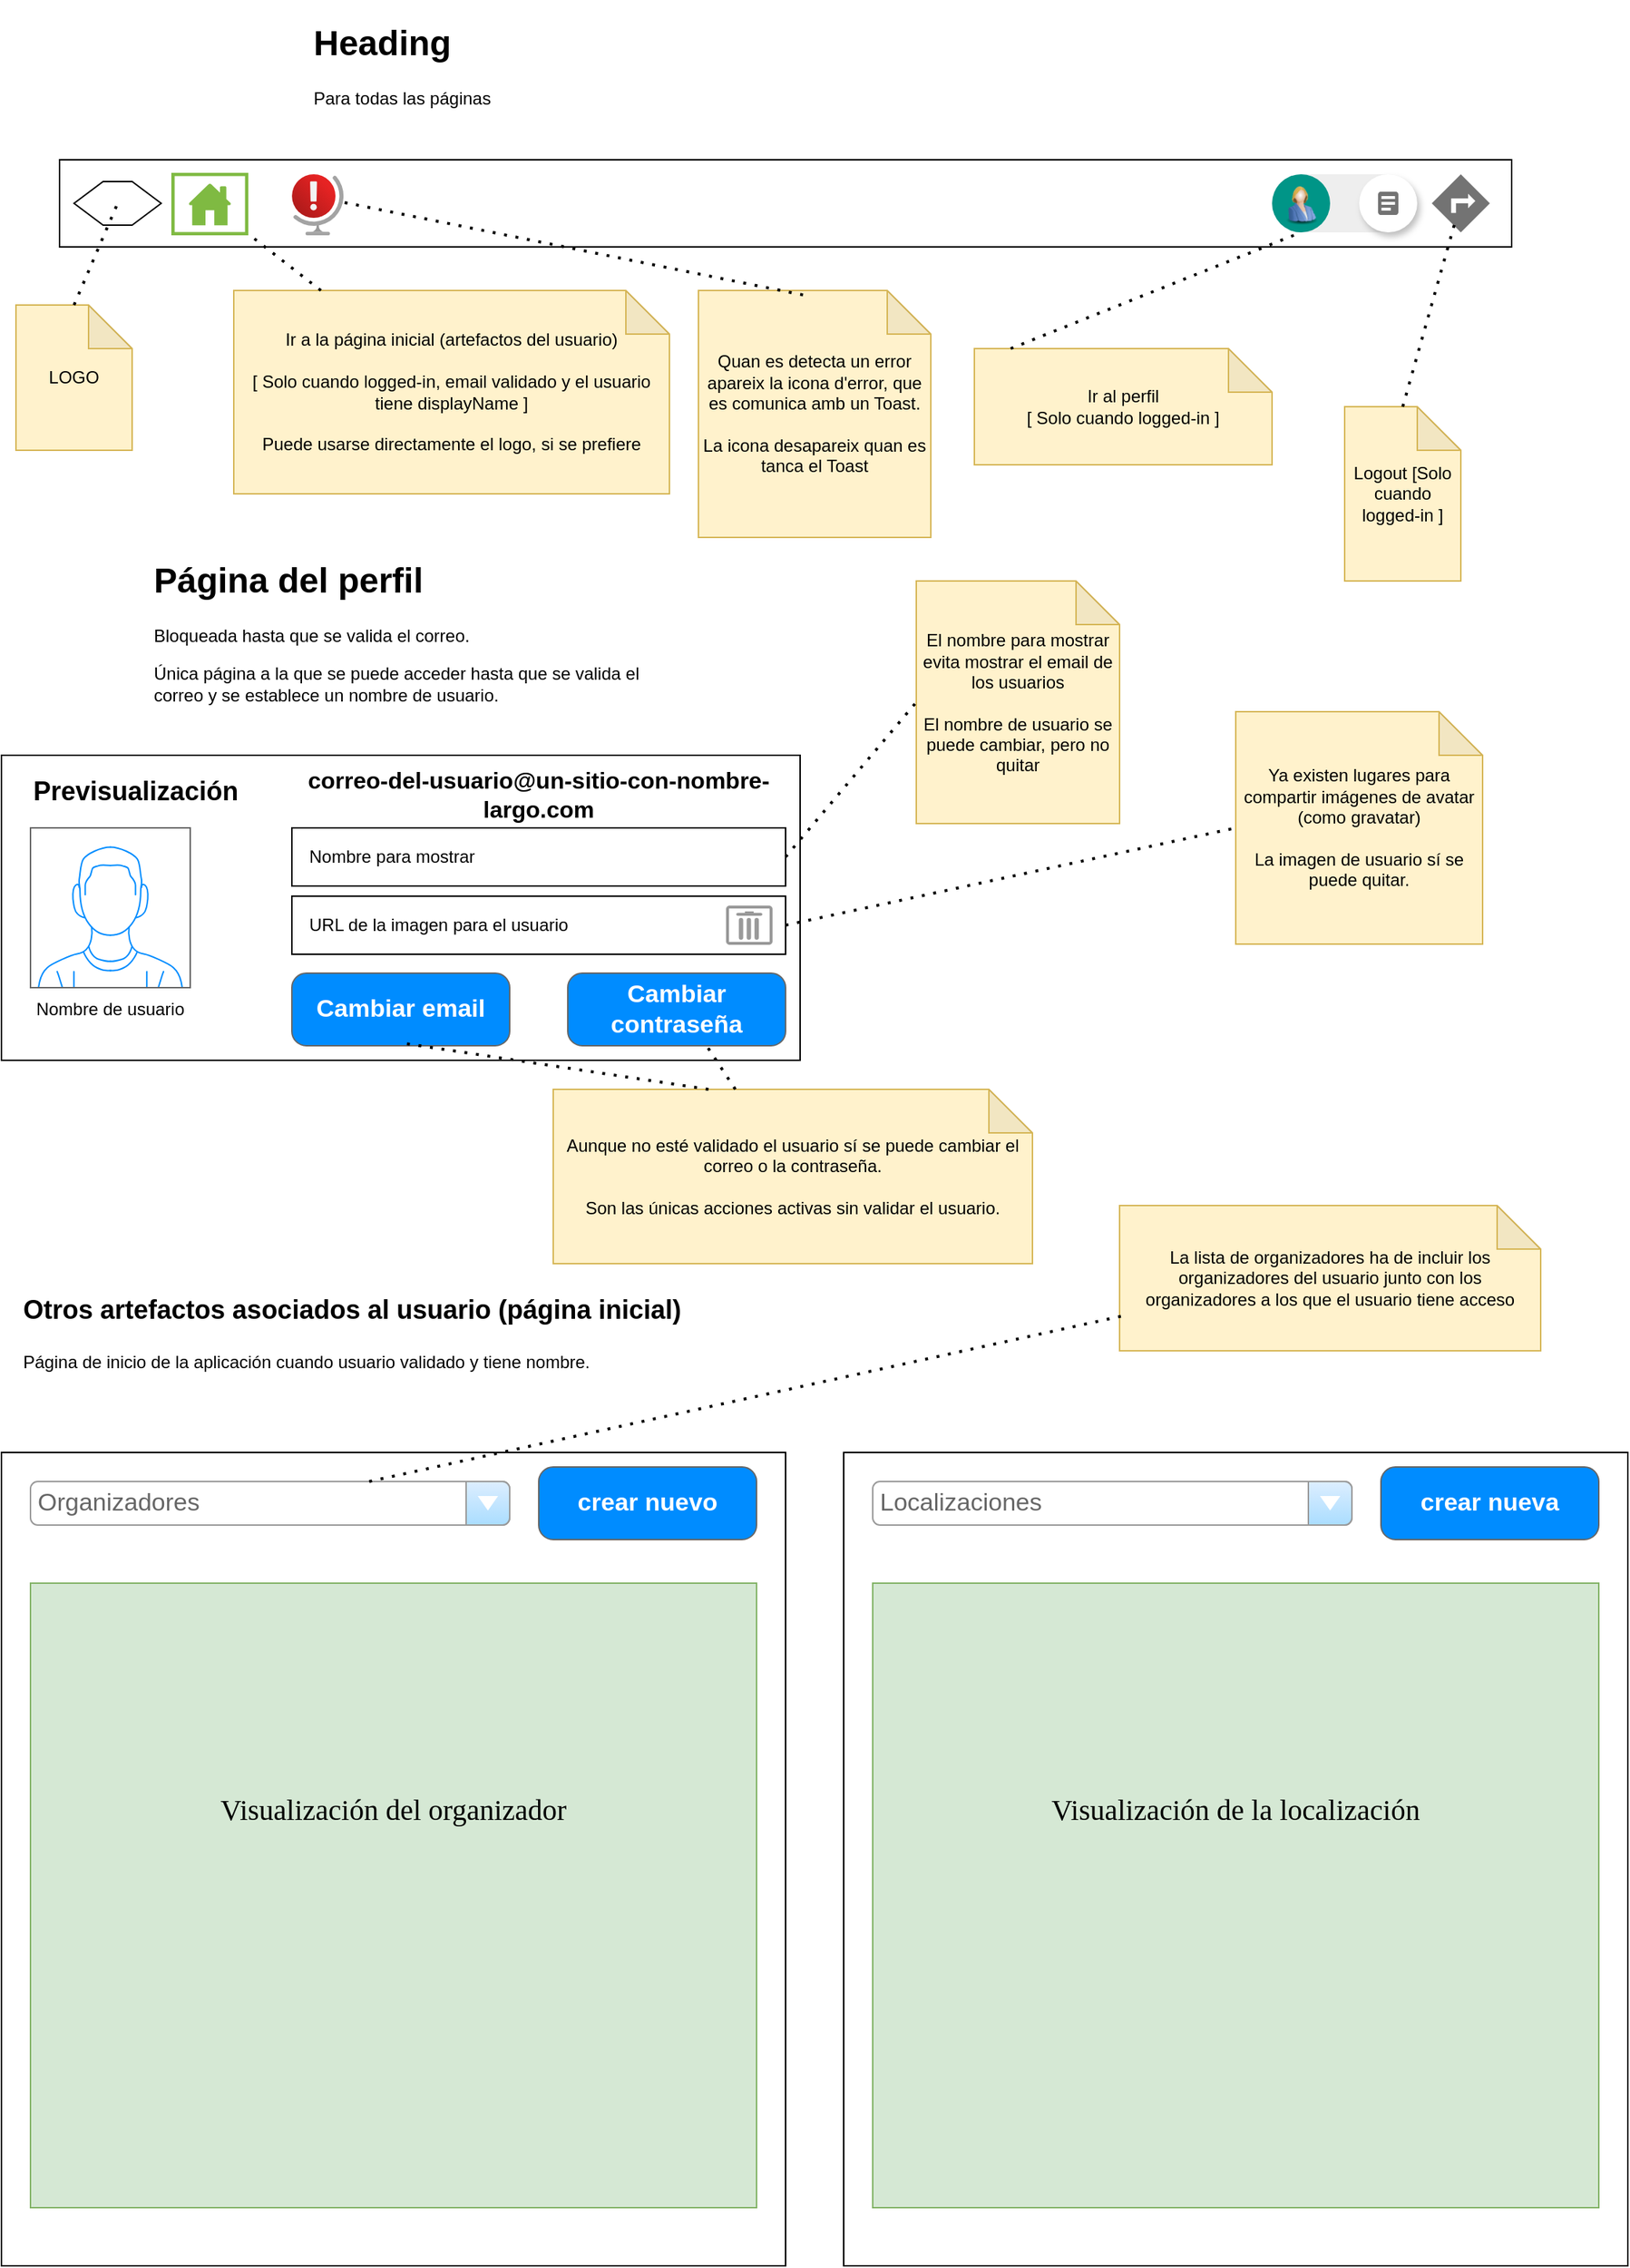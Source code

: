 <mxfile version="22.0.2" type="device">
  <diagram name="Pàgina-1" id="wEcYSD4VbKXbieK8MTMO">
    <mxGraphModel dx="1434" dy="883" grid="1" gridSize="10" guides="1" tooltips="1" connect="1" arrows="1" fold="1" page="1" pageScale="1" pageWidth="1169" pageHeight="1654" math="0" shadow="0">
      <root>
        <mxCell id="0" />
        <mxCell id="1" parent="0" />
        <mxCell id="KG268rfdw6J6ob5oxrYt-75" value="" style="rounded=0;whiteSpace=wrap;html=1;" parent="1" vertex="1">
          <mxGeometry x="620" y="1040" width="540" height="560" as="geometry" />
        </mxCell>
        <mxCell id="KG268rfdw6J6ob5oxrYt-44" value="" style="rounded=0;whiteSpace=wrap;html=1;" parent="1" vertex="1">
          <mxGeometry x="40" y="560" width="550" height="210" as="geometry" />
        </mxCell>
        <mxCell id="KG268rfdw6J6ob5oxrYt-1" value="" style="rounded=0;whiteSpace=wrap;html=1;" parent="1" vertex="1">
          <mxGeometry x="80" y="150" width="1000" height="60" as="geometry" />
        </mxCell>
        <mxCell id="KG268rfdw6J6ob5oxrYt-2" value="" style="shape=hexagon;perimeter=hexagonPerimeter2;whiteSpace=wrap;html=1;fixedSize=1;" parent="1" vertex="1">
          <mxGeometry x="90" y="165" width="60" height="30" as="geometry" />
        </mxCell>
        <mxCell id="KG268rfdw6J6ob5oxrYt-3" value="LOGO" style="shape=note;whiteSpace=wrap;html=1;backgroundOutline=1;darkOpacity=0.05;fillColor=#fff2cc;strokeColor=#d6b656;" parent="1" vertex="1">
          <mxGeometry x="50" y="250" width="80" height="100" as="geometry" />
        </mxCell>
        <mxCell id="KG268rfdw6J6ob5oxrYt-4" value="" style="endArrow=none;dashed=1;html=1;dashPattern=1 3;strokeWidth=2;rounded=0;exitX=0.5;exitY=0;exitDx=0;exitDy=0;exitPerimeter=0;" parent="1" source="KG268rfdw6J6ob5oxrYt-3" edge="1">
          <mxGeometry width="50" height="50" relative="1" as="geometry">
            <mxPoint x="70" y="230" as="sourcePoint" />
            <mxPoint x="120" y="180" as="targetPoint" />
          </mxGeometry>
        </mxCell>
        <mxCell id="KG268rfdw6J6ob5oxrYt-5" value="" style="shape=rect;arcSize=50;strokeColor=none;fillColor=#eeeeee;rounded=1;spacingLeft=24;fontSize=13;align=center;whiteSpace=wrap;html=1;" parent="1" vertex="1">
          <mxGeometry x="915" y="160" width="100" height="40" as="geometry" />
        </mxCell>
        <mxCell id="KG268rfdw6J6ob5oxrYt-6" value="" style="shape=ellipse;strokeColor=none;fillColor=#009587;fontColor=#ffffff;fontSize=14;" parent="KG268rfdw6J6ob5oxrYt-5" vertex="1">
          <mxGeometry width="40" height="40" relative="1" as="geometry" />
        </mxCell>
        <mxCell id="KG268rfdw6J6ob5oxrYt-18" value="" style="shape=ellipse;strokeColor=none;fillColor=#ffffff;shadow=1;gradientColor=none;sketch=0;hachureGap=4;pointerEvents=0;fontFamily=Architects Daughter;fontSource=https%3A%2F%2Ffonts.googleapis.com%2Fcss%3Ffamily%3DArchitects%2BDaughter;fontSize=20;html=1;labelPosition=center;verticalLabelPosition=bottom;align=center;verticalAlign=top;" parent="KG268rfdw6J6ob5oxrYt-5" vertex="1">
          <mxGeometry x="60" width="40" height="40" as="geometry" />
        </mxCell>
        <mxCell id="KG268rfdw6J6ob5oxrYt-19" value="" style="dashed=0;html=1;shape=mxgraph.gmdl.doc;strokeColor=#ffffff;fillColor=#737373;strokeWidth=2;sketch=0;hachureGap=4;pointerEvents=0;fontFamily=Architects Daughter;fontSource=https%3A%2F%2Ffonts.googleapis.com%2Fcss%3Ffamily%3DArchitects%2BDaughter;fontSize=20;" parent="KG268rfdw6J6ob5oxrYt-18" vertex="1">
          <mxGeometry x="0.5" y="0.5" width="14" height="16" relative="1" as="geometry">
            <mxPoint x="-7" y="-8" as="offset" />
          </mxGeometry>
        </mxCell>
        <mxCell id="KG268rfdw6J6ob5oxrYt-22" value="" style="image;html=1;image=img/lib/clip_art/people/Suit_Woman_Blue_128x128.png" parent="KG268rfdw6J6ob5oxrYt-5" vertex="1">
          <mxGeometry x="5" y="5" width="30" height="30" as="geometry" />
        </mxCell>
        <mxCell id="KG268rfdw6J6ob5oxrYt-20" value="" style="html=1;dashed=0;aspect=fixed;verticalLabelPosition=bottom;verticalAlign=top;align=center;shape=mxgraph.gmdl.share2;strokeColor=none;fillColor=#737373;shadow=0;sketch=0;" parent="1" vertex="1">
          <mxGeometry x="1025" y="160" width="40" height="40" as="geometry" />
        </mxCell>
        <mxCell id="KG268rfdw6J6ob5oxrYt-23" value="Ir al perfil&lt;br&gt;[ Solo cuando logged-in ]" style="shape=note;whiteSpace=wrap;html=1;backgroundOutline=1;darkOpacity=0.05;fillColor=#fff2cc;strokeColor=#d6b656;" parent="1" vertex="1">
          <mxGeometry x="710" y="280" width="205" height="80" as="geometry" />
        </mxCell>
        <mxCell id="KG268rfdw6J6ob5oxrYt-24" value="" style="endArrow=none;dashed=1;html=1;dashPattern=1 3;strokeWidth=2;rounded=0;entryX=0.5;entryY=1;entryDx=0;entryDy=0;exitX=0;exitY=0;exitDx=25;exitDy=0;exitPerimeter=0;" parent="1" source="KG268rfdw6J6ob5oxrYt-23" target="KG268rfdw6J6ob5oxrYt-6" edge="1">
          <mxGeometry width="50" height="50" relative="1" as="geometry">
            <mxPoint x="870" y="280" as="sourcePoint" />
            <mxPoint x="915" y="310" as="targetPoint" />
          </mxGeometry>
        </mxCell>
        <mxCell id="KG268rfdw6J6ob5oxrYt-25" value="Logout [Solo cuando logged-in ]" style="shape=note;whiteSpace=wrap;html=1;backgroundOutline=1;darkOpacity=0.05;fillColor=#fff2cc;strokeColor=#d6b656;" parent="1" vertex="1">
          <mxGeometry x="965" y="320" width="80" height="120" as="geometry" />
        </mxCell>
        <mxCell id="KG268rfdw6J6ob5oxrYt-26" value="" style="endArrow=none;dashed=1;html=1;dashPattern=1 3;strokeWidth=2;rounded=0;entryX=0.4;entryY=0.825;entryDx=0;entryDy=0;entryPerimeter=0;exitX=0.5;exitY=0;exitDx=0;exitDy=0;exitPerimeter=0;" parent="1" source="KG268rfdw6J6ob5oxrYt-25" target="KG268rfdw6J6ob5oxrYt-20" edge="1">
          <mxGeometry width="50" height="50" relative="1" as="geometry">
            <mxPoint x="865" y="360" as="sourcePoint" />
            <mxPoint x="915" y="310" as="targetPoint" />
          </mxGeometry>
        </mxCell>
        <mxCell id="KG268rfdw6J6ob5oxrYt-27" value="&lt;h1&gt;Heading&lt;/h1&gt;&lt;p&gt;Para todas las páginas&lt;/p&gt;" style="text;html=1;strokeColor=none;fillColor=none;spacing=5;spacingTop=-20;whiteSpace=wrap;overflow=hidden;rounded=0;" parent="1" vertex="1">
          <mxGeometry x="250" y="50" width="190" height="80" as="geometry" />
        </mxCell>
        <mxCell id="KG268rfdw6J6ob5oxrYt-28" value="&lt;h1&gt;Página del perfil&lt;/h1&gt;&lt;p&gt;Bloqueada hasta que se valida el correo.&lt;/p&gt;&lt;p&gt;Única página a la que se puede acceder hasta que se valida el correo y se establece un nombre de usuario.&lt;/p&gt;" style="text;html=1;strokeColor=none;fillColor=none;spacing=5;spacingTop=-20;whiteSpace=wrap;overflow=hidden;rounded=0;" parent="1" vertex="1">
          <mxGeometry x="140" y="420" width="370" height="110" as="geometry" />
        </mxCell>
        <mxCell id="KG268rfdw6J6ob5oxrYt-29" value="" style="verticalLabelPosition=bottom;shadow=0;dashed=0;align=center;html=1;verticalAlign=top;strokeWidth=1;shape=mxgraph.mockup.containers.userMale;strokeColor=#666666;strokeColor2=#008cff;" parent="1" vertex="1">
          <mxGeometry x="60" y="610" width="110" height="110" as="geometry" />
        </mxCell>
        <mxCell id="KG268rfdw6J6ob5oxrYt-42" value="&lt;b&gt;&lt;font style=&quot;font-size: 18px;&quot;&gt;Previsualización&lt;/font&gt;&lt;/b&gt;" style="text;html=1;strokeColor=none;fillColor=none;align=left;verticalAlign=middle;whiteSpace=wrap;rounded=0;" parent="1" vertex="1">
          <mxGeometry x="60" y="567" width="150" height="35" as="geometry" />
        </mxCell>
        <mxCell id="KG268rfdw6J6ob5oxrYt-45" value="Nombre de usuario" style="text;html=1;strokeColor=none;fillColor=none;align=center;verticalAlign=middle;whiteSpace=wrap;rounded=0;" parent="1" vertex="1">
          <mxGeometry x="60" y="720" width="110" height="30" as="geometry" />
        </mxCell>
        <mxCell id="KG268rfdw6J6ob5oxrYt-53" value="" style="group" parent="1" vertex="1" connectable="0">
          <mxGeometry x="240" y="615" width="340" height="40" as="geometry" />
        </mxCell>
        <mxCell id="KG268rfdw6J6ob5oxrYt-54" value="" style="group" parent="KG268rfdw6J6ob5oxrYt-53" vertex="1" connectable="0">
          <mxGeometry y="-5" width="340" height="40" as="geometry" />
        </mxCell>
        <mxCell id="KG268rfdw6J6ob5oxrYt-46" value="" style="rounded=0;whiteSpace=wrap;html=1;" parent="KG268rfdw6J6ob5oxrYt-54" vertex="1">
          <mxGeometry width="340" height="40" as="geometry" />
        </mxCell>
        <mxCell id="KG268rfdw6J6ob5oxrYt-47" value="Nombre para mostrar" style="text;html=1;strokeColor=none;fillColor=none;align=left;verticalAlign=middle;whiteSpace=wrap;rounded=0;" parent="KG268rfdw6J6ob5oxrYt-54" vertex="1">
          <mxGeometry x="10" y="5" width="150" height="30" as="geometry" />
        </mxCell>
        <mxCell id="KG268rfdw6J6ob5oxrYt-55" value="" style="group" parent="1" vertex="1" connectable="0">
          <mxGeometry x="240" y="657" width="340" height="55" as="geometry" />
        </mxCell>
        <mxCell id="KG268rfdw6J6ob5oxrYt-49" value="" style="rounded=0;whiteSpace=wrap;html=1;" parent="KG268rfdw6J6ob5oxrYt-55" vertex="1">
          <mxGeometry width="340" height="40" as="geometry" />
        </mxCell>
        <mxCell id="KG268rfdw6J6ob5oxrYt-50" value="URL de la imagen para el usuario" style="text;html=1;strokeColor=none;fillColor=none;align=left;verticalAlign=middle;whiteSpace=wrap;rounded=0;" parent="KG268rfdw6J6ob5oxrYt-55" vertex="1">
          <mxGeometry x="10" y="5" width="210" height="30" as="geometry" />
        </mxCell>
        <mxCell id="KG268rfdw6J6ob5oxrYt-87" value="" style="strokeColor=#999999;verticalLabelPosition=bottom;shadow=0;dashed=0;verticalAlign=top;strokeWidth=2;html=1;shape=mxgraph.mockup.misc.trashcanIcon;" parent="KG268rfdw6J6ob5oxrYt-55" vertex="1">
          <mxGeometry x="300" y="7.5" width="30" height="25" as="geometry" />
        </mxCell>
        <mxCell id="KG268rfdw6J6ob5oxrYt-56" value="&lt;font size=&quot;1&quot; style=&quot;&quot;&gt;&lt;b style=&quot;font-size: 16px;&quot;&gt;correo-del-usuario@un-sitio-con-nombre-largo.com&lt;/b&gt;&lt;/font&gt;" style="text;html=1;strokeColor=none;fillColor=none;align=center;verticalAlign=middle;whiteSpace=wrap;rounded=0;" parent="1" vertex="1">
          <mxGeometry x="240" y="572" width="340" height="30" as="geometry" />
        </mxCell>
        <mxCell id="KG268rfdw6J6ob5oxrYt-57" value="El nombre para mostrar evita mostrar el email de los usuarios&lt;br&gt;&lt;br&gt;El nombre de usuario se puede cambiar, pero no quitar" style="shape=note;whiteSpace=wrap;html=1;backgroundOutline=1;darkOpacity=0.05;fillColor=#fff2cc;strokeColor=#d6b656;" parent="1" vertex="1">
          <mxGeometry x="670" y="440" width="140" height="167" as="geometry" />
        </mxCell>
        <mxCell id="KG268rfdw6J6ob5oxrYt-58" value="" style="endArrow=none;dashed=1;html=1;dashPattern=1 3;strokeWidth=2;rounded=0;entryX=0;entryY=0.5;entryDx=0;entryDy=0;entryPerimeter=0;exitX=1;exitY=0.5;exitDx=0;exitDy=0;" parent="1" source="KG268rfdw6J6ob5oxrYt-46" target="KG268rfdw6J6ob5oxrYt-57" edge="1">
          <mxGeometry width="50" height="50" relative="1" as="geometry">
            <mxPoint x="550" y="700" as="sourcePoint" />
            <mxPoint x="600" y="650" as="targetPoint" />
          </mxGeometry>
        </mxCell>
        <mxCell id="KG268rfdw6J6ob5oxrYt-60" value="Ya existen lugares para compartir imágenes de avatar (como gravatar)&lt;br&gt;&lt;br&gt;La imagen de usuario sí se puede quitar." style="shape=note;whiteSpace=wrap;html=1;backgroundOutline=1;darkOpacity=0.05;fillColor=#fff2cc;strokeColor=#d6b656;" parent="1" vertex="1">
          <mxGeometry x="890" y="530" width="170" height="160" as="geometry" />
        </mxCell>
        <mxCell id="KG268rfdw6J6ob5oxrYt-62" value="Cambiar email" style="strokeWidth=1;shadow=0;dashed=0;align=center;html=1;shape=mxgraph.mockup.buttons.button;strokeColor=#666666;fontColor=#ffffff;mainText=;buttonStyle=round;fontSize=17;fontStyle=1;fillColor=#008cff;whiteSpace=wrap;" parent="1" vertex="1">
          <mxGeometry x="240" y="710" width="150" height="50" as="geometry" />
        </mxCell>
        <mxCell id="KG268rfdw6J6ob5oxrYt-64" value="" style="endArrow=none;dashed=1;html=1;dashPattern=1 3;strokeWidth=2;rounded=0;exitX=1;exitY=0.5;exitDx=0;exitDy=0;entryX=0;entryY=0.5;entryDx=0;entryDy=0;entryPerimeter=0;" parent="1" source="KG268rfdw6J6ob5oxrYt-49" target="KG268rfdw6J6ob5oxrYt-60" edge="1">
          <mxGeometry width="50" height="50" relative="1" as="geometry">
            <mxPoint x="461" y="705" as="sourcePoint" />
            <mxPoint x="610" y="730" as="targetPoint" />
            <Array as="points" />
          </mxGeometry>
        </mxCell>
        <mxCell id="KG268rfdw6J6ob5oxrYt-63" value="Cambiar contraseña" style="strokeWidth=1;shadow=0;dashed=0;align=center;html=1;shape=mxgraph.mockup.buttons.button;strokeColor=#666666;fontColor=#ffffff;mainText=;buttonStyle=round;fontSize=17;fontStyle=1;fillColor=#008cff;whiteSpace=wrap;" parent="1" vertex="1">
          <mxGeometry x="430" y="710" width="150" height="50" as="geometry" />
        </mxCell>
        <mxCell id="KG268rfdw6J6ob5oxrYt-65" value="" style="rounded=0;whiteSpace=wrap;html=1;" parent="1" vertex="1">
          <mxGeometry x="40" y="1040" width="540" height="560" as="geometry" />
        </mxCell>
        <mxCell id="KG268rfdw6J6ob5oxrYt-66" value="&lt;h1&gt;&lt;font style=&quot;font-size: 18px;&quot;&gt;Otros artefactos asociados al usuario (página inicial)&lt;/font&gt;&lt;/h1&gt;&lt;p&gt;&lt;span style=&quot;background-color: initial;&quot;&gt;Página de inicio de la aplicación cuando usuario validado y tiene nombre.&lt;/span&gt;&lt;br&gt;&lt;/p&gt;" style="text;html=1;strokeColor=none;fillColor=none;spacing=5;spacingTop=-20;whiteSpace=wrap;overflow=hidden;rounded=0;" parent="1" vertex="1">
          <mxGeometry x="50" y="920" width="480" height="80" as="geometry" />
        </mxCell>
        <mxCell id="KG268rfdw6J6ob5oxrYt-67" value="Aunque no esté validado el usuario sí se puede cambiar el correo o la contraseña.&lt;br&gt;&lt;br&gt;Son las únicas acciones activas sin validar el usuario." style="shape=note;whiteSpace=wrap;html=1;backgroundOutline=1;darkOpacity=0.05;fillColor=#fff2cc;strokeColor=#d6b656;" parent="1" vertex="1">
          <mxGeometry x="420" y="790" width="330" height="120" as="geometry" />
        </mxCell>
        <mxCell id="KG268rfdw6J6ob5oxrYt-68" value="" style="endArrow=none;dashed=1;html=1;dashPattern=1 3;strokeWidth=2;rounded=0;entryX=0.5;entryY=0.96;entryDx=0;entryDy=0;entryPerimeter=0;exitX=0.324;exitY=0;exitDx=0;exitDy=0;exitPerimeter=0;" parent="1" source="KG268rfdw6J6ob5oxrYt-67" target="KG268rfdw6J6ob5oxrYt-62" edge="1">
          <mxGeometry width="50" height="50" relative="1" as="geometry">
            <mxPoint x="550" y="940" as="sourcePoint" />
            <mxPoint x="600" y="890" as="targetPoint" />
          </mxGeometry>
        </mxCell>
        <mxCell id="KG268rfdw6J6ob5oxrYt-69" value="" style="endArrow=none;dashed=1;html=1;dashPattern=1 3;strokeWidth=2;rounded=0;entryX=0.633;entryY=0.98;entryDx=0;entryDy=0;entryPerimeter=0;" parent="1" source="KG268rfdw6J6ob5oxrYt-67" target="KG268rfdw6J6ob5oxrYt-63" edge="1">
          <mxGeometry width="50" height="50" relative="1" as="geometry">
            <mxPoint x="550" y="940" as="sourcePoint" />
            <mxPoint x="600" y="890" as="targetPoint" />
          </mxGeometry>
        </mxCell>
        <mxCell id="KG268rfdw6J6ob5oxrYt-71" value="Organizadores" style="strokeWidth=1;shadow=0;dashed=0;align=center;html=1;shape=mxgraph.mockup.forms.comboBox;strokeColor=#999999;fillColor=#ddeeff;align=left;fillColor2=#aaddff;mainText=;fontColor=#666666;fontSize=17;spacingLeft=3;" parent="1" vertex="1">
          <mxGeometry x="60" y="1060" width="330" height="30" as="geometry" />
        </mxCell>
        <mxCell id="KG268rfdw6J6ob5oxrYt-72" value="crear nuevo" style="strokeWidth=1;shadow=0;dashed=0;align=center;html=1;shape=mxgraph.mockup.buttons.button;strokeColor=#666666;fontColor=#ffffff;mainText=;buttonStyle=round;fontSize=17;fontStyle=1;fillColor=#008cff;whiteSpace=wrap;" parent="1" vertex="1">
          <mxGeometry x="410" y="1050" width="150" height="50" as="geometry" />
        </mxCell>
        <mxCell id="KG268rfdw6J6ob5oxrYt-73" value="Localizaciones" style="strokeWidth=1;shadow=0;dashed=0;align=center;html=1;shape=mxgraph.mockup.forms.comboBox;strokeColor=#999999;fillColor=#ddeeff;align=left;fillColor2=#aaddff;mainText=;fontColor=#666666;fontSize=17;spacingLeft=3;" parent="1" vertex="1">
          <mxGeometry x="640" y="1060" width="330" height="30" as="geometry" />
        </mxCell>
        <mxCell id="KG268rfdw6J6ob5oxrYt-74" value="crear nueva" style="strokeWidth=1;shadow=0;dashed=0;align=center;html=1;shape=mxgraph.mockup.buttons.button;strokeColor=#666666;fontColor=#ffffff;mainText=;buttonStyle=round;fontSize=17;fontStyle=1;fillColor=#008cff;whiteSpace=wrap;" parent="1" vertex="1">
          <mxGeometry x="990" y="1050" width="150" height="50" as="geometry" />
        </mxCell>
        <mxCell id="KG268rfdw6J6ob5oxrYt-78" value="" style="group" parent="1" vertex="1" connectable="0">
          <mxGeometry x="60" y="1130" width="500" height="430" as="geometry" />
        </mxCell>
        <mxCell id="KG268rfdw6J6ob5oxrYt-82" value="" style="group" parent="KG268rfdw6J6ob5oxrYt-78" vertex="1" connectable="0">
          <mxGeometry width="500" height="430" as="geometry" />
        </mxCell>
        <mxCell id="KG268rfdw6J6ob5oxrYt-76" value="" style="rounded=0;whiteSpace=wrap;html=1;fillColor=#d5e8d4;strokeColor=#82b366;" parent="KG268rfdw6J6ob5oxrYt-82" vertex="1">
          <mxGeometry width="500" height="430" as="geometry" />
        </mxCell>
        <mxCell id="KG268rfdw6J6ob5oxrYt-77" value="&lt;font style=&quot;font-size: 20px;&quot; face=&quot;Comic Sans MS&quot;&gt;Visualización del organizador&lt;/font&gt;" style="text;html=1;strokeColor=none;fillColor=none;align=center;verticalAlign=middle;whiteSpace=wrap;rounded=0;" parent="KG268rfdw6J6ob5oxrYt-82" vertex="1">
          <mxGeometry y="140" width="500" height="30" as="geometry" />
        </mxCell>
        <mxCell id="KG268rfdw6J6ob5oxrYt-84" value="" style="group" parent="1" vertex="1" connectable="0">
          <mxGeometry x="640" y="1130" width="500" height="430" as="geometry" />
        </mxCell>
        <mxCell id="KG268rfdw6J6ob5oxrYt-85" value="" style="rounded=0;whiteSpace=wrap;html=1;fillColor=#d5e8d4;strokeColor=#82b366;" parent="KG268rfdw6J6ob5oxrYt-84" vertex="1">
          <mxGeometry width="500" height="430" as="geometry" />
        </mxCell>
        <mxCell id="KG268rfdw6J6ob5oxrYt-86" value="&lt;font style=&quot;font-size: 20px;&quot; face=&quot;Comic Sans MS&quot;&gt;Visualización de la localización&lt;/font&gt;" style="text;html=1;strokeColor=none;fillColor=none;align=center;verticalAlign=middle;whiteSpace=wrap;rounded=0;" parent="KG268rfdw6J6ob5oxrYt-84" vertex="1">
          <mxGeometry y="140" width="500" height="30" as="geometry" />
        </mxCell>
        <mxCell id="KG268rfdw6J6ob5oxrYt-88" value="La lista de organizadores ha de incluir los organizadores del usuario junto con los organizadores a los que el usuario tiene acceso" style="shape=note;whiteSpace=wrap;html=1;backgroundOutline=1;darkOpacity=0.05;fillColor=#fff2cc;strokeColor=#d6b656;" parent="1" vertex="1">
          <mxGeometry x="810" y="870" width="290" height="100" as="geometry" />
        </mxCell>
        <mxCell id="KG268rfdw6J6ob5oxrYt-89" value="" style="endArrow=none;dashed=1;html=1;dashPattern=1 3;strokeWidth=2;rounded=0;entryX=0.007;entryY=0.76;entryDx=0;entryDy=0;entryPerimeter=0;" parent="1" source="KG268rfdw6J6ob5oxrYt-71" target="KG268rfdw6J6ob5oxrYt-88" edge="1">
          <mxGeometry width="50" height="50" relative="1" as="geometry">
            <mxPoint x="550" y="940" as="sourcePoint" />
            <mxPoint x="600" y="890" as="targetPoint" />
          </mxGeometry>
        </mxCell>
        <mxCell id="KG268rfdw6J6ob5oxrYt-90" value="" style="sketch=0;pointerEvents=1;shadow=0;dashed=0;html=1;strokeColor=none;labelPosition=center;verticalLabelPosition=bottom;verticalAlign=top;outlineConnect=0;align=center;shape=mxgraph.office.concepts.home_page;fillColor=#7FBA42;" parent="1" vertex="1">
          <mxGeometry x="157" y="159" width="53" height="43" as="geometry" />
        </mxCell>
        <mxCell id="KG268rfdw6J6ob5oxrYt-91" value="Ir a la página inicial (artefactos del usuario)&lt;br&gt;&lt;br&gt;[ Solo cuando logged-in, email validado y el usuario tiene displayName ]&lt;br&gt;&lt;br&gt;Puede usarse directamente el logo, si se prefiere" style="shape=note;whiteSpace=wrap;html=1;backgroundOutline=1;darkOpacity=0.05;fillColor=#fff2cc;strokeColor=#d6b656;" parent="1" vertex="1">
          <mxGeometry x="200" y="240" width="300" height="140" as="geometry" />
        </mxCell>
        <mxCell id="KG268rfdw6J6ob5oxrYt-92" value="" style="endArrow=none;dashed=1;html=1;dashPattern=1 3;strokeWidth=2;rounded=0;" parent="1" source="KG268rfdw6J6ob5oxrYt-91" target="KG268rfdw6J6ob5oxrYt-90" edge="1">
          <mxGeometry width="50" height="50" relative="1" as="geometry">
            <mxPoint x="550" y="460" as="sourcePoint" />
            <mxPoint x="600" y="410" as="targetPoint" />
          </mxGeometry>
        </mxCell>
        <mxCell id="_ssNZEhEMEXCB7fT-y_a-1" value="" style="image;aspect=fixed;html=1;points=[];align=center;fontSize=12;image=img/lib/azure2/general/Globe_Error.svg;" vertex="1" parent="1">
          <mxGeometry x="240" y="160" width="35.64" height="42" as="geometry" />
        </mxCell>
        <mxCell id="_ssNZEhEMEXCB7fT-y_a-3" value="Quan es detecta un error apareix la icona d&#39;error, que es comunica amb un Toast.&lt;br&gt;&lt;br&gt;La icona desapareix quan es tanca el Toast" style="shape=note;whiteSpace=wrap;html=1;backgroundOutline=1;darkOpacity=0.05;fillColor=#fff2cc;strokeColor=#d6b656;" vertex="1" parent="1">
          <mxGeometry x="520" y="240" width="160" height="170" as="geometry" />
        </mxCell>
        <mxCell id="_ssNZEhEMEXCB7fT-y_a-4" value="" style="endArrow=none;dashed=1;html=1;dashPattern=1 3;strokeWidth=2;rounded=0;exitX=0.45;exitY=0.018;exitDx=0;exitDy=0;exitPerimeter=0;entryX=0.954;entryY=0.452;entryDx=0;entryDy=0;entryPerimeter=0;" edge="1" parent="1" source="_ssNZEhEMEXCB7fT-y_a-3" target="_ssNZEhEMEXCB7fT-y_a-1">
          <mxGeometry width="50" height="50" relative="1" as="geometry">
            <mxPoint x="560" y="480" as="sourcePoint" />
            <mxPoint x="610" y="430" as="targetPoint" />
          </mxGeometry>
        </mxCell>
      </root>
    </mxGraphModel>
  </diagram>
</mxfile>
